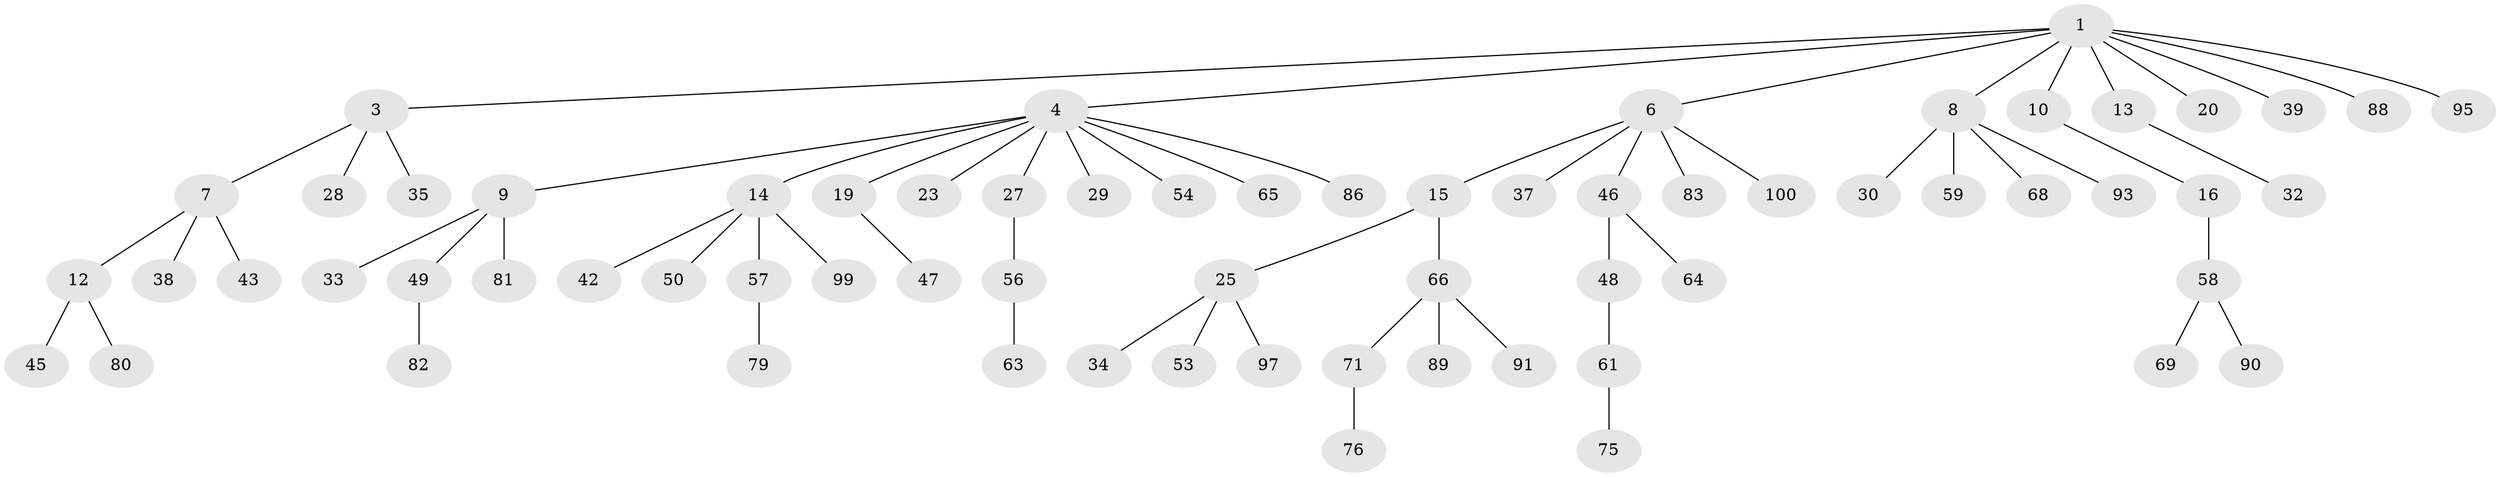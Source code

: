 // original degree distribution, {7: 0.01, 5: 0.05, 6: 0.02, 4: 0.03, 3: 0.14, 2: 0.25, 1: 0.5}
// Generated by graph-tools (version 1.1) at 2025/38/02/21/25 10:38:56]
// undirected, 67 vertices, 66 edges
graph export_dot {
graph [start="1"]
  node [color=gray90,style=filled];
  1 [super="+2"];
  3 [super="+40"];
  4 [super="+5"];
  6 [super="+21"];
  7 [super="+77"];
  8 [super="+18"];
  9 [super="+17"];
  10 [super="+11"];
  12 [super="+52"];
  13 [super="+41"];
  14 [super="+85"];
  15 [super="+22"];
  16;
  19 [super="+26"];
  20;
  23 [super="+24"];
  25 [super="+36"];
  27 [super="+31"];
  28;
  29;
  30;
  32;
  33 [super="+74"];
  34;
  35;
  37 [super="+51"];
  38 [super="+55"];
  39 [super="+44"];
  42 [super="+94"];
  43;
  45 [super="+96"];
  46 [super="+92"];
  47;
  48;
  49 [super="+62"];
  50;
  53;
  54;
  56 [super="+60"];
  57;
  58 [super="+78"];
  59;
  61 [super="+67"];
  63 [super="+70"];
  64;
  65;
  66 [super="+72"];
  68;
  69 [super="+73"];
  71;
  75;
  76 [super="+98"];
  79 [super="+84"];
  80 [super="+87"];
  81;
  82;
  83;
  86;
  88;
  89;
  90;
  91;
  93;
  95;
  97;
  99;
  100;
  1 -- 4;
  1 -- 6;
  1 -- 8;
  1 -- 10;
  1 -- 13;
  1 -- 39;
  1 -- 3;
  1 -- 20;
  1 -- 88;
  1 -- 95;
  3 -- 7;
  3 -- 28;
  3 -- 35;
  4 -- 27;
  4 -- 29;
  4 -- 65;
  4 -- 86;
  4 -- 19;
  4 -- 54;
  4 -- 23;
  4 -- 9;
  4 -- 14;
  6 -- 15;
  6 -- 83;
  6 -- 100;
  6 -- 46;
  6 -- 37;
  7 -- 12;
  7 -- 38;
  7 -- 43;
  8 -- 30;
  8 -- 59;
  8 -- 68;
  8 -- 93;
  9 -- 49;
  9 -- 81;
  9 -- 33;
  10 -- 16;
  12 -- 45;
  12 -- 80;
  13 -- 32;
  14 -- 42;
  14 -- 50;
  14 -- 57;
  14 -- 99;
  15 -- 66;
  15 -- 25;
  16 -- 58;
  19 -- 47;
  25 -- 34;
  25 -- 53;
  25 -- 97;
  27 -- 56;
  46 -- 48;
  46 -- 64;
  48 -- 61;
  49 -- 82;
  56 -- 63;
  57 -- 79;
  58 -- 69;
  58 -- 90;
  61 -- 75;
  66 -- 71;
  66 -- 89;
  66 -- 91;
  71 -- 76;
}
